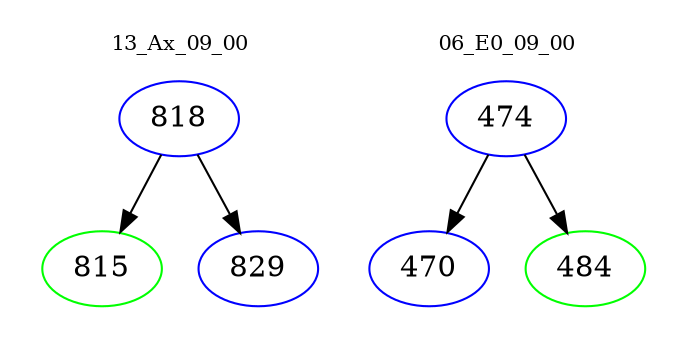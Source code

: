 digraph{
subgraph cluster_0 {
color = white
label = "13_Ax_09_00";
fontsize=10;
T0_818 [label="818", color="blue"]
T0_818 -> T0_815 [color="black"]
T0_815 [label="815", color="green"]
T0_818 -> T0_829 [color="black"]
T0_829 [label="829", color="blue"]
}
subgraph cluster_1 {
color = white
label = "06_E0_09_00";
fontsize=10;
T1_474 [label="474", color="blue"]
T1_474 -> T1_470 [color="black"]
T1_470 [label="470", color="blue"]
T1_474 -> T1_484 [color="black"]
T1_484 [label="484", color="green"]
}
}
